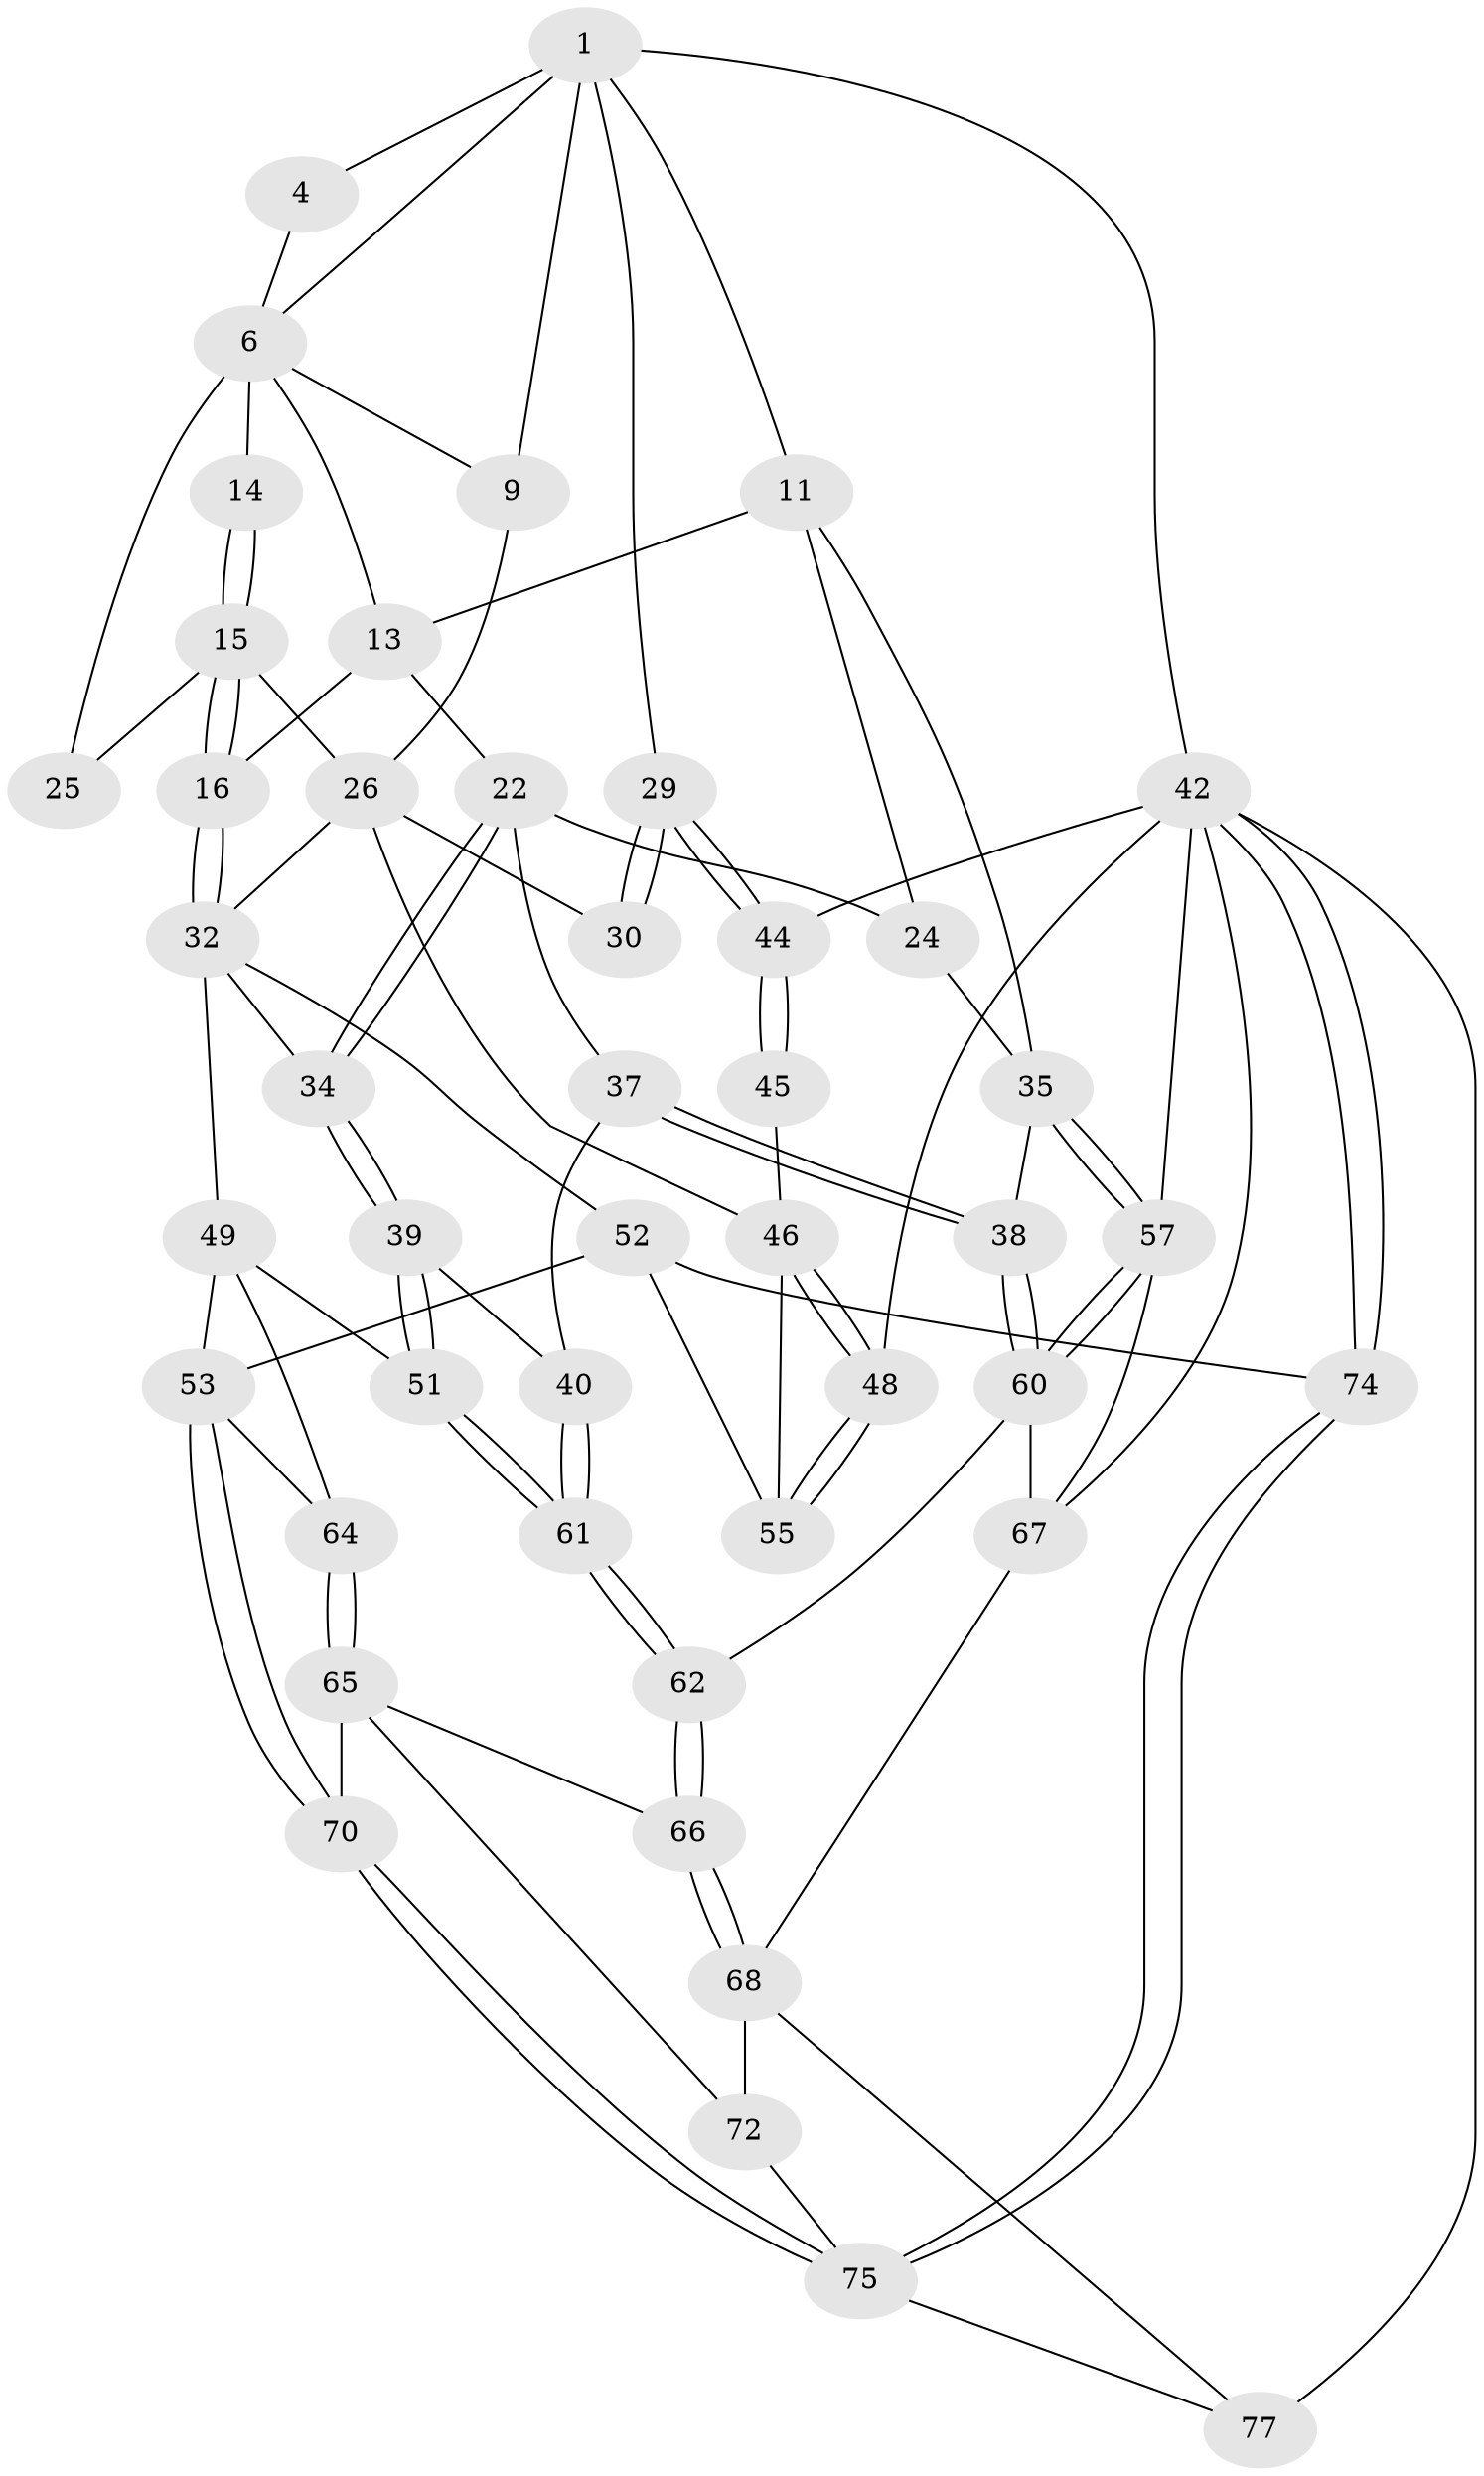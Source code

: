 // original degree distribution, {3: 0.038461538461538464, 5: 0.47435897435897434, 6: 0.24358974358974358, 4: 0.24358974358974358}
// Generated by graph-tools (version 1.1) at 2025/21/03/04/25 18:21:18]
// undirected, 46 vertices, 106 edges
graph export_dot {
graph [start="1"]
  node [color=gray90,style=filled];
  1 [pos="+0.4357287323038972+0",super="+5+2"];
  4 [pos="+0.3655047778599597+0"];
  6 [pos="+0.6341693096825567+0.2175145071809383",super="+7+18"];
  9 [pos="+0.9976762602249808+0.1544814208622315",super="+20"];
  11 [pos="+0+0.11895404000181656",super="+12"];
  13 [pos="+0.22186369819094423+0.17207657841483326",super="+17"];
  14 [pos="+0.5195928425654124+0.3759038101860375"];
  15 [pos="+0.5016977623448721+0.4286947991632661",super="+28"];
  16 [pos="+0.4989865077699672+0.4323732844452572"];
  22 [pos="+0.2771756663806546+0.4425872130214972",super="+23"];
  24 [pos="+0.11605778555698608+0.44070317730929554"];
  25 [pos="+0.7570293719828642+0.3707759959344342"];
  26 [pos="+0.7874005822038622+0.56042767520672",super="+31+27"];
  29 [pos="+1+0.22010558832792446"];
  30 [pos="+0.9154144046018158+0.51232755765594"];
  32 [pos="+0.47580065773103236+0.4853556922532749",super="+33+41"];
  34 [pos="+0.42908685409605435+0.5032473203395469"];
  35 [pos="+0+0.41696132515090445",super="+36"];
  37 [pos="+0.20415099811995344+0.5820478483369426"];
  38 [pos="+0.06497583439353352+0.6499921775305427"];
  39 [pos="+0.3664564518990484+0.5736585862282112"];
  40 [pos="+0.26394335844750727+0.6336871557682408"];
  42 [pos="+1+1",super="+59+43"];
  44 [pos="+1+0.4595404729012383"];
  45 [pos="+0.9609862829874125+0.5940118743384087"];
  46 [pos="+0.9573688314901186+0.5991266947473439",super="+47"];
  48 [pos="+1+1"];
  49 [pos="+0.5031975456590847+0.6580309355311399",super="+50"];
  51 [pos="+0.3923031235671544+0.7068581751392725"];
  52 [pos="+0.6445869949736694+0.7825575232799336",super="+56"];
  53 [pos="+0.6341560728346465+0.7831275701970628",super="+54"];
  55 [pos="+0.8518407330358013+0.6431098508000435"];
  57 [pos="+0+0.7570694719350116",super="+58"];
  60 [pos="+0.04851988911104816+0.6897936886535223",super="+63"];
  61 [pos="+0.24070316709203476+0.7339015506042855"];
  62 [pos="+0.23143010110149478+0.7537823916512856"];
  64 [pos="+0.4208680702332692+0.824625505497257"];
  65 [pos="+0.4189787889788611+0.8268137609626709",super="+71"];
  66 [pos="+0.2728176113110344+0.8028969707606697"];
  67 [pos="+0.09960528476461251+0.894255798513591",super="+69"];
  68 [pos="+0.26418248208625156+0.8908726724162354",super="+73"];
  70 [pos="+0.5330866946443357+0.9362003605851448"];
  72 [pos="+0.41168036911731437+0.8854381263196097"];
  74 [pos="+1+1"];
  75 [pos="+0.5602193673923432+1",super="+76"];
  77 [pos="+0.33487950138952394+1"];
  1 -- 9 [weight=2];
  1 -- 6;
  1 -- 4;
  1 -- 42 [weight=2];
  1 -- 11;
  1 -- 29;
  4 -- 6;
  6 -- 13;
  6 -- 14 [weight=2];
  6 -- 25 [weight=2];
  6 -- 9;
  9 -- 26;
  11 -- 35;
  11 -- 24;
  11 -- 13;
  13 -- 16;
  13 -- 22;
  14 -- 15;
  14 -- 15;
  15 -- 16;
  15 -- 16;
  15 -- 25;
  15 -- 26;
  16 -- 32;
  16 -- 32;
  22 -- 34;
  22 -- 34;
  22 -- 24;
  22 -- 37;
  24 -- 35;
  26 -- 30;
  26 -- 32;
  26 -- 46;
  29 -- 30;
  29 -- 30;
  29 -- 44;
  29 -- 44;
  32 -- 49;
  32 -- 34;
  32 -- 52;
  34 -- 39;
  34 -- 39;
  35 -- 57;
  35 -- 57;
  35 -- 38;
  37 -- 38;
  37 -- 38;
  37 -- 40;
  38 -- 60;
  38 -- 60;
  39 -- 40;
  39 -- 51;
  39 -- 51;
  40 -- 61;
  40 -- 61;
  42 -- 74;
  42 -- 74;
  42 -- 67;
  42 -- 77;
  42 -- 57;
  42 -- 48;
  42 -- 44;
  44 -- 45;
  44 -- 45;
  45 -- 46;
  46 -- 48;
  46 -- 48;
  46 -- 55;
  48 -- 55;
  48 -- 55;
  49 -- 64;
  49 -- 51;
  49 -- 53;
  51 -- 61;
  51 -- 61;
  52 -- 53;
  52 -- 74;
  52 -- 55;
  53 -- 70;
  53 -- 70;
  53 -- 64;
  57 -- 60;
  57 -- 60;
  57 -- 67;
  60 -- 67;
  60 -- 62;
  61 -- 62;
  61 -- 62;
  62 -- 66;
  62 -- 66;
  64 -- 65;
  64 -- 65;
  65 -- 66;
  65 -- 72;
  65 -- 70;
  66 -- 68;
  66 -- 68;
  67 -- 68;
  68 -- 72;
  68 -- 77;
  70 -- 75;
  70 -- 75;
  72 -- 75;
  74 -- 75;
  74 -- 75;
  75 -- 77;
}
